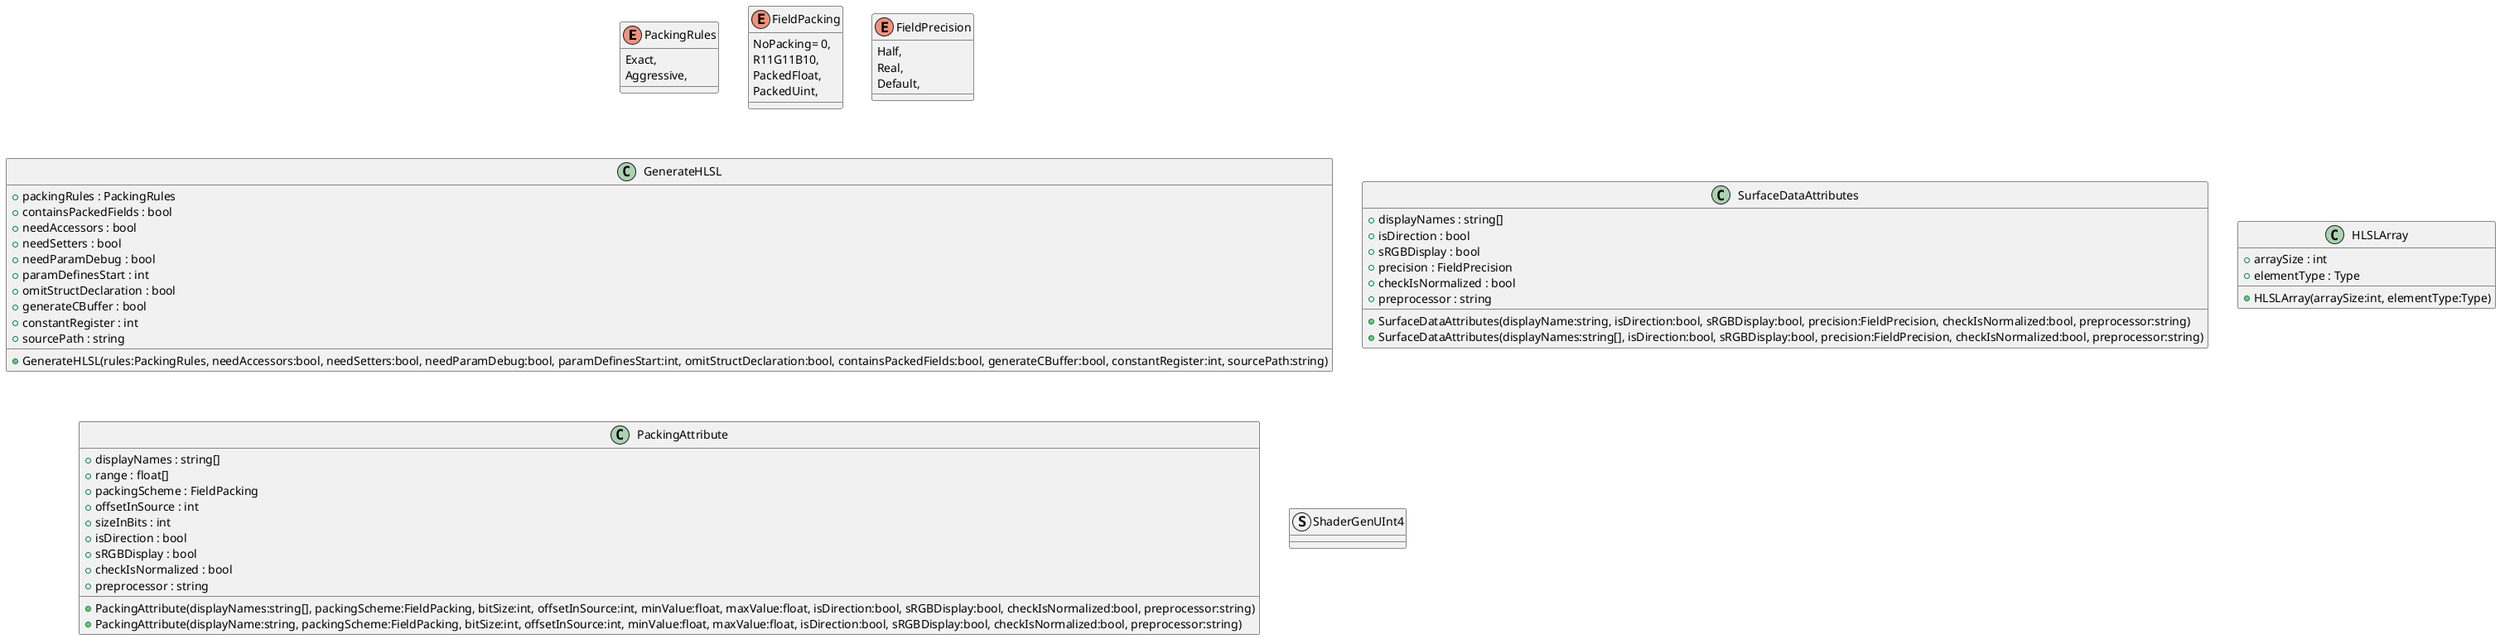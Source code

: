 @startuml
enum PackingRules {
    Exact,
    Aggressive,
}
enum FieldPacking {
    NoPacking= 0,
    R11G11B10,
    PackedFloat,
    PackedUint,
}
enum FieldPrecision {
    Half,
    Real,
    Default,
}
class GenerateHLSL {
    + packingRules : PackingRules
    + containsPackedFields : bool
    + needAccessors : bool
    + needSetters : bool
    + needParamDebug : bool
    + paramDefinesStart : int
    + omitStructDeclaration : bool
    + generateCBuffer : bool
    + constantRegister : int
    + sourcePath : string
    + GenerateHLSL(rules:PackingRules, needAccessors:bool, needSetters:bool, needParamDebug:bool, paramDefinesStart:int, omitStructDeclaration:bool, containsPackedFields:bool, generateCBuffer:bool, constantRegister:int, sourcePath:string)
}
class SurfaceDataAttributes {
    + displayNames : string[]
    + isDirection : bool
    + sRGBDisplay : bool
    + precision : FieldPrecision
    + checkIsNormalized : bool
    + preprocessor : string
    + SurfaceDataAttributes(displayName:string, isDirection:bool, sRGBDisplay:bool, precision:FieldPrecision, checkIsNormalized:bool, preprocessor:string)
    + SurfaceDataAttributes(displayNames:string[], isDirection:bool, sRGBDisplay:bool, precision:FieldPrecision, checkIsNormalized:bool, preprocessor:string)
}
class HLSLArray {
    + arraySize : int
    + elementType : Type
    + HLSLArray(arraySize:int, elementType:Type)
}
class PackingAttribute {
    + displayNames : string[]
    + range : float[]
    + packingScheme : FieldPacking
    + offsetInSource : int
    + sizeInBits : int
    + isDirection : bool
    + sRGBDisplay : bool
    + checkIsNormalized : bool
    + preprocessor : string
    + PackingAttribute(displayNames:string[], packingScheme:FieldPacking, bitSize:int, offsetInSource:int, minValue:float, maxValue:float, isDirection:bool, sRGBDisplay:bool, checkIsNormalized:bool, preprocessor:string)
    + PackingAttribute(displayName:string, packingScheme:FieldPacking, bitSize:int, offsetInSource:int, minValue:float, maxValue:float, isDirection:bool, sRGBDisplay:bool, checkIsNormalized:bool, preprocessor:string)
}
struct ShaderGenUInt4 {
}
@enduml
